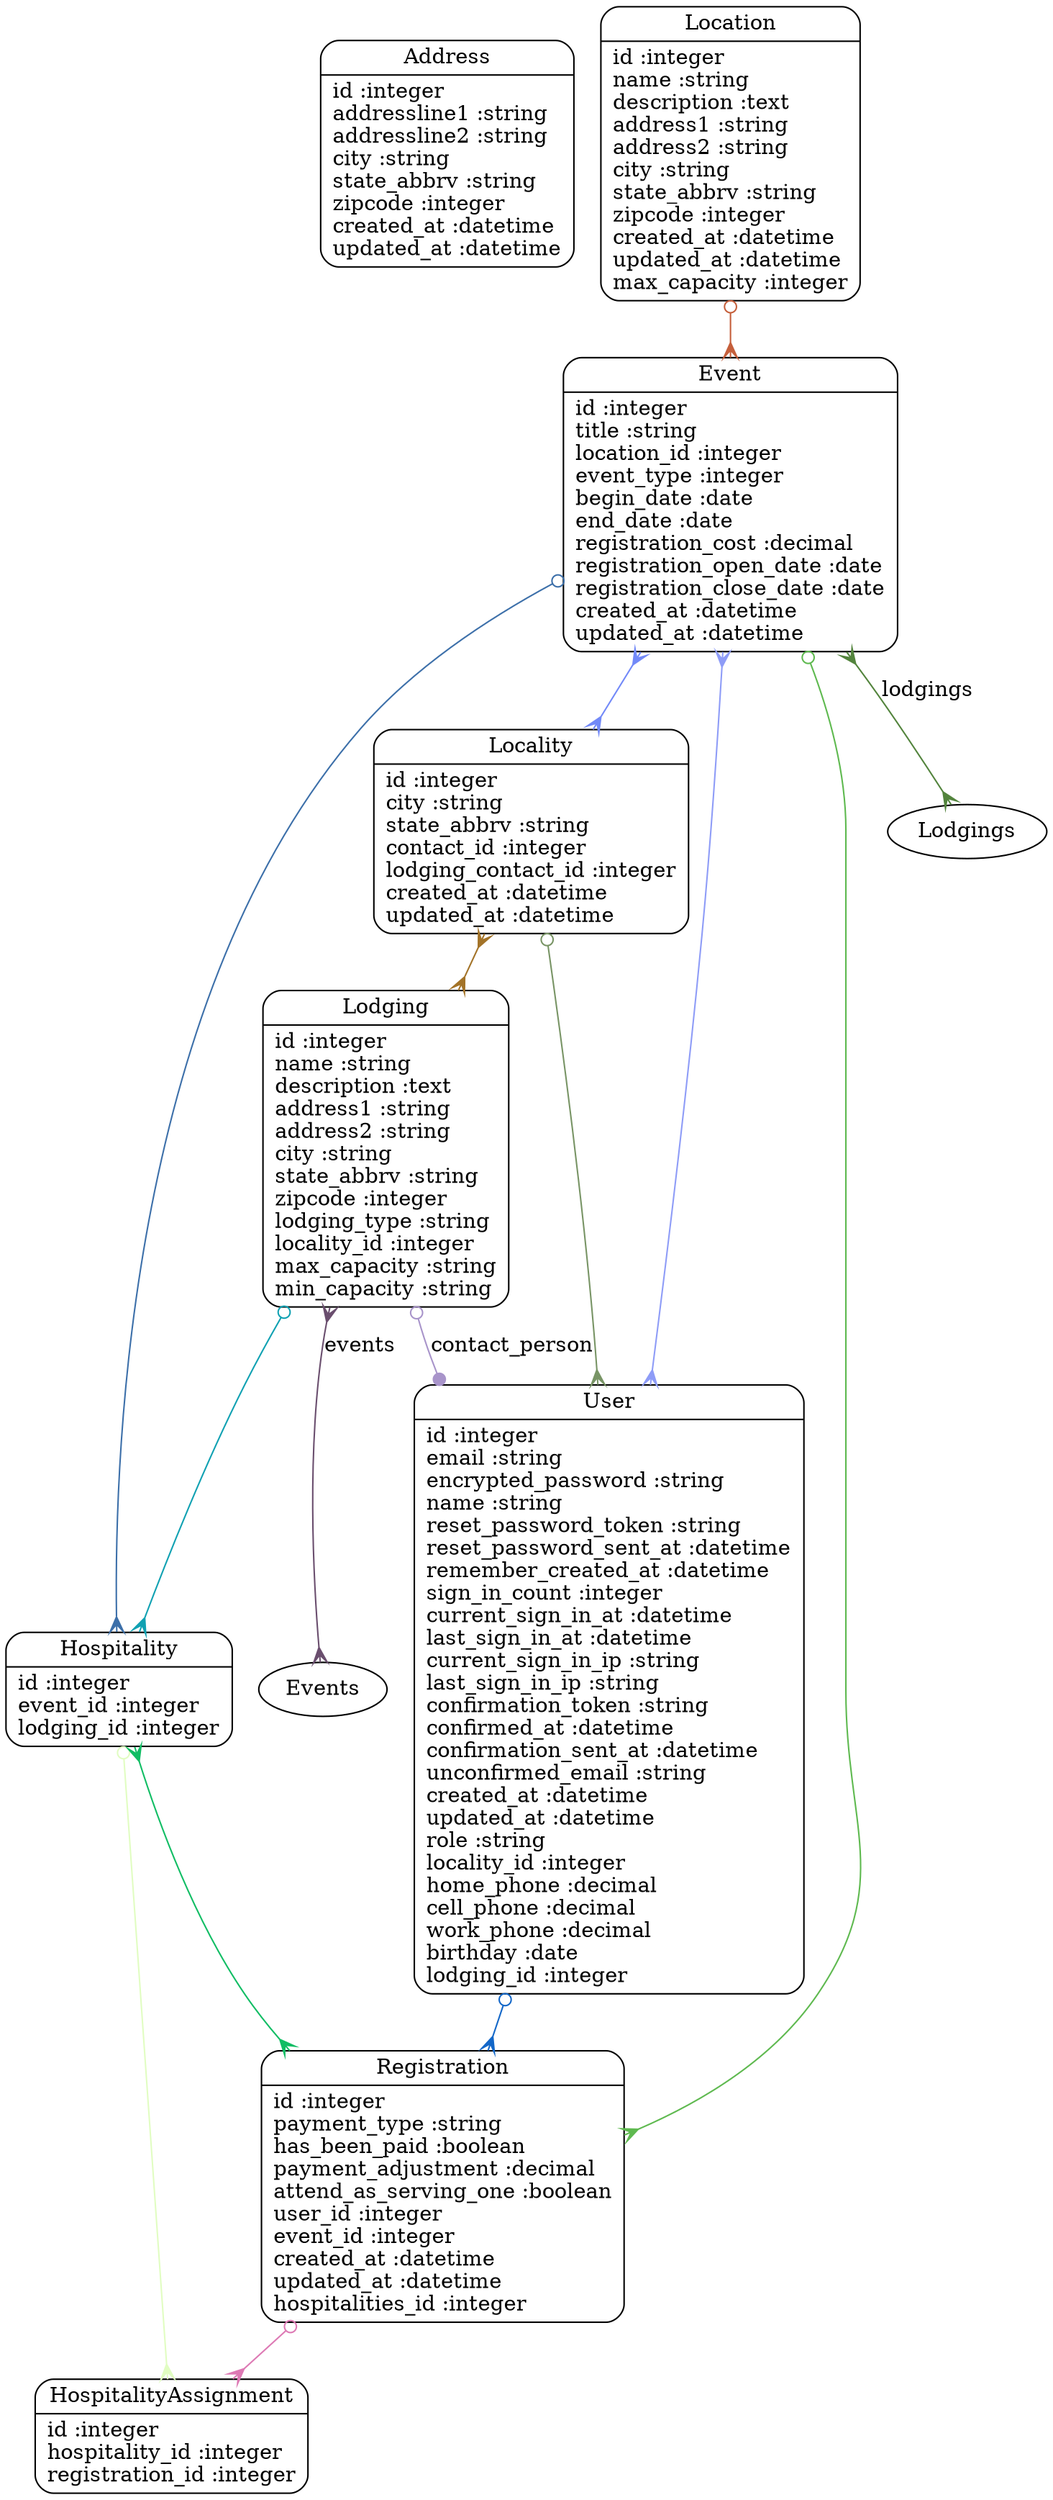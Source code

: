 digraph models_diagram {
	graph[overlap=false, splines=true]
	"Address" [shape=Mrecord, label="{Address|id :integer\laddressline1 :string\laddressline2 :string\lcity :string\lstate_abbrv :string\lzipcode :integer\lcreated_at :datetime\lupdated_at :datetime\l}"]
	"Event" [shape=Mrecord, label="{Event|id :integer\ltitle :string\llocation_id :integer\levent_type :integer\lbegin_date :date\lend_date :date\lregistration_cost :decimal\lregistration_open_date :date\lregistration_close_date :date\lcreated_at :datetime\lupdated_at :datetime\l}"]
	"Hospitality" [shape=Mrecord, label="{Hospitality|id :integer\levent_id :integer\llodging_id :integer\l}"]
	"HospitalityAssignment" [shape=Mrecord, label="{HospitalityAssignment|id :integer\lhospitality_id :integer\lregistration_id :integer\l}"]
	"Locality" [shape=Mrecord, label="{Locality|id :integer\lcity :string\lstate_abbrv :string\lcontact_id :integer\llodging_contact_id :integer\lcreated_at :datetime\lupdated_at :datetime\l}"]
	"Location" [shape=Mrecord, label="{Location|id :integer\lname :string\ldescription :text\laddress1 :string\laddress2 :string\lcity :string\lstate_abbrv :string\lzipcode :integer\lcreated_at :datetime\lupdated_at :datetime\lmax_capacity :integer\l}"]
	"Lodging" [shape=Mrecord, label="{Lodging|id :integer\lname :string\ldescription :text\laddress1 :string\laddress2 :string\lcity :string\lstate_abbrv :string\lzipcode :integer\llodging_type :string\llocality_id :integer\lmax_capacity :string\lmin_capacity :string\l}"]
	"Registration" [shape=Mrecord, label="{Registration|id :integer\lpayment_type :string\lhas_been_paid :boolean\lpayment_adjustment :decimal\lattend_as_serving_one :boolean\luser_id :integer\levent_id :integer\lcreated_at :datetime\lupdated_at :datetime\lhospitalities_id :integer\l}"]
	"User" [shape=Mrecord, label="{User|id :integer\lemail :string\lencrypted_password :string\lname :string\lreset_password_token :string\lreset_password_sent_at :datetime\lremember_created_at :datetime\lsign_in_count :integer\lcurrent_sign_in_at :datetime\llast_sign_in_at :datetime\lcurrent_sign_in_ip :string\llast_sign_in_ip :string\lconfirmation_token :string\lconfirmed_at :datetime\lconfirmation_sent_at :datetime\lunconfirmed_email :string\lcreated_at :datetime\lupdated_at :datetime\lrole :string\llocality_id :integer\lhome_phone :decimal\lcell_phone :decimal\lwork_phone :decimal\lbirthday :date\llodging_id :integer\l}"]
	"Event" -> "Registration" [arrowtail=odot, arrowhead=crow, dir=both color="#5EB94F"]
	"Event" -> "User" [arrowtail=crow, arrowhead=crow, dir=both color="#8E9CF7"]
	"Event" -> "Locality" [arrowtail=crow, arrowhead=crow, dir=both color="#7289F8"]
	"Event" -> "Hospitality" [arrowtail=odot, arrowhead=crow, dir=both color="#3C6FA9"]
	"Event" -> "Lodgings" [label="lodgings", arrowtail=crow, arrowhead=crow, dir=both color="#53843D"]
	"Hospitality" -> "HospitalityAssignment" [arrowtail=odot, arrowhead=crow, dir=both color="#E1FDC2"]
	"Hospitality" -> "Registration" [arrowtail=crow, arrowhead=crow, dir=both color="#11BD64"]
	"Locality" -> "User" [arrowtail=odot, arrowhead=crow, dir=both color="#789465"]
	"Locality" -> "Lodging" [arrowtail=crow, arrowhead=crow, dir=both color="#A37328"]
	"Location" -> "Event" [arrowtail=odot, arrowhead=crow, dir=both color="#C55F3B"]
	"Lodging" -> "Hospitality" [arrowtail=odot, arrowhead=crow, dir=both color="#10A1B2"]
	"Lodging" -> "Events" [label="events", arrowtail=crow, arrowhead=crow, dir=both color="#6A4E6E"]
	"Lodging" -> "User" [label="contact_person", arrowtail=odot, arrowhead=dot, dir=both color="#A894CA"]
	"Registration" -> "HospitalityAssignment" [arrowtail=odot, arrowhead=crow, dir=both color="#DD79B4"]
	"User" -> "Registration" [arrowtail=odot, arrowhead=crow, dir=both color="#1367C8"]
}
